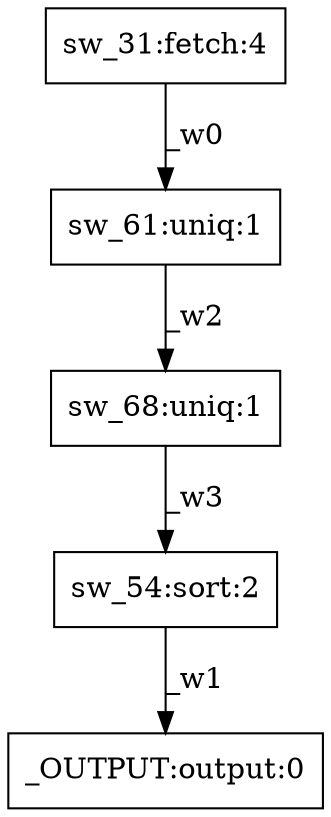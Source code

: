 digraph test1 { node [shape=box] "sw_68" [label="sw_68:uniq:1"];"sw_61" [label="sw_61:uniq:1"];"sw_54" [label="sw_54:sort:2"];"_OUTPUT" [label="_OUTPUT:output:0"];"sw_31" [label="sw_31:fetch:4"];"sw_31" -> "sw_61" [label="_w0"];"sw_54" -> "_OUTPUT" [label="_w1"];"sw_61" -> "sw_68" [label="_w2"];"sw_68" -> "sw_54" [label="_w3"];}